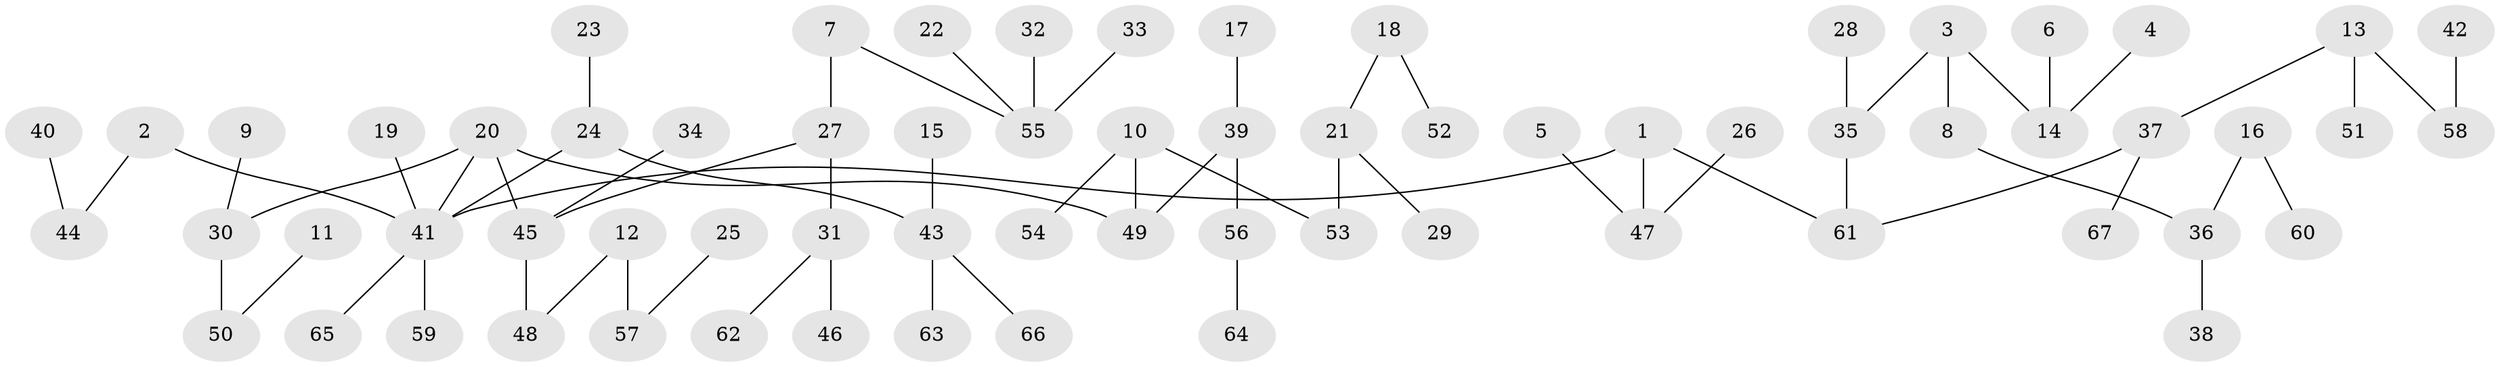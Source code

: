// original degree distribution, {9: 0.007518796992481203, 3: 0.12030075187969924, 2: 0.20300751879699247, 5: 0.045112781954887216, 6: 0.015037593984962405, 4: 0.07518796992481203, 1: 0.5338345864661654}
// Generated by graph-tools (version 1.1) at 2025/02/03/09/25 03:02:21]
// undirected, 67 vertices, 66 edges
graph export_dot {
graph [start="1"]
  node [color=gray90,style=filled];
  1;
  2;
  3;
  4;
  5;
  6;
  7;
  8;
  9;
  10;
  11;
  12;
  13;
  14;
  15;
  16;
  17;
  18;
  19;
  20;
  21;
  22;
  23;
  24;
  25;
  26;
  27;
  28;
  29;
  30;
  31;
  32;
  33;
  34;
  35;
  36;
  37;
  38;
  39;
  40;
  41;
  42;
  43;
  44;
  45;
  46;
  47;
  48;
  49;
  50;
  51;
  52;
  53;
  54;
  55;
  56;
  57;
  58;
  59;
  60;
  61;
  62;
  63;
  64;
  65;
  66;
  67;
  1 -- 41 [weight=1.0];
  1 -- 47 [weight=1.0];
  1 -- 61 [weight=1.0];
  2 -- 41 [weight=1.0];
  2 -- 44 [weight=1.0];
  3 -- 8 [weight=1.0];
  3 -- 14 [weight=1.0];
  3 -- 35 [weight=1.0];
  4 -- 14 [weight=1.0];
  5 -- 47 [weight=1.0];
  6 -- 14 [weight=1.0];
  7 -- 27 [weight=1.0];
  7 -- 55 [weight=1.0];
  8 -- 36 [weight=1.0];
  9 -- 30 [weight=1.0];
  10 -- 49 [weight=1.0];
  10 -- 53 [weight=1.0];
  10 -- 54 [weight=1.0];
  11 -- 50 [weight=1.0];
  12 -- 48 [weight=1.0];
  12 -- 57 [weight=1.0];
  13 -- 37 [weight=1.0];
  13 -- 51 [weight=1.0];
  13 -- 58 [weight=1.0];
  15 -- 43 [weight=1.0];
  16 -- 36 [weight=1.0];
  16 -- 60 [weight=1.0];
  17 -- 39 [weight=1.0];
  18 -- 21 [weight=1.0];
  18 -- 52 [weight=1.0];
  19 -- 41 [weight=1.0];
  20 -- 30 [weight=1.0];
  20 -- 41 [weight=1.0];
  20 -- 45 [weight=1.0];
  20 -- 49 [weight=1.0];
  21 -- 29 [weight=1.0];
  21 -- 53 [weight=1.0];
  22 -- 55 [weight=1.0];
  23 -- 24 [weight=1.0];
  24 -- 41 [weight=1.0];
  24 -- 43 [weight=1.0];
  25 -- 57 [weight=1.0];
  26 -- 47 [weight=1.0];
  27 -- 31 [weight=1.0];
  27 -- 45 [weight=1.0];
  28 -- 35 [weight=1.0];
  30 -- 50 [weight=1.0];
  31 -- 46 [weight=1.0];
  31 -- 62 [weight=1.0];
  32 -- 55 [weight=1.0];
  33 -- 55 [weight=1.0];
  34 -- 45 [weight=1.0];
  35 -- 61 [weight=1.0];
  36 -- 38 [weight=1.0];
  37 -- 61 [weight=1.0];
  37 -- 67 [weight=1.0];
  39 -- 49 [weight=1.0];
  39 -- 56 [weight=1.0];
  40 -- 44 [weight=1.0];
  41 -- 59 [weight=1.0];
  41 -- 65 [weight=1.0];
  42 -- 58 [weight=1.0];
  43 -- 63 [weight=1.0];
  43 -- 66 [weight=1.0];
  45 -- 48 [weight=1.0];
  56 -- 64 [weight=1.0];
}
